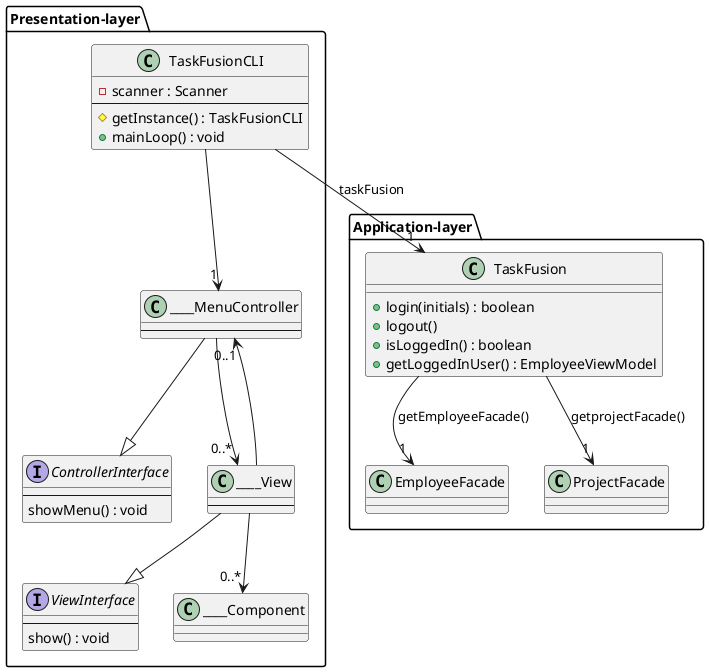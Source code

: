@startuml TaskFusion-CLI 

package "Application-layer" {
    class "TaskFusion" as taskFusion {
        + login(initials) : boolean
        + logout()
        + isLoggedIn() : boolean
        + getLoggedInUser() : EmployeeViewModel
    }

    class "EmployeeFacade" as employeeFacade {

    }

    class "ProjectFacade" as projectFacade {

    }

    taskFusion --> "1" employeeFacade : getEmployeeFacade()
    taskFusion --> "1" projectFacade : getprojectFacade()
}

package "Presentation-layer" {
    class TaskFusionCLI {
        - scanner : Scanner
        --
        # getInstance() : TaskFusionCLI
        + mainLoop() : void
    }

    interface ControllerInterface {
        --
        showMenu() : void
    }

    class ____MenuController {
        --
    }


    interface ViewInterface {
        --
        show() : void
    }

    class ____View {
        --
    }

    class ____Component

    TaskFusionCLI -->"1" ____MenuController

    ____MenuController --|> ControllerInterface
    ____View --|> ViewInterface
    ____MenuController -->"0..*" ____View
    ____View -->"0..1"  ____MenuController
    ____View -->"0..*" ____Component
}


TaskFusionCLI -->"1" taskFusion : taskFusion

@enduml